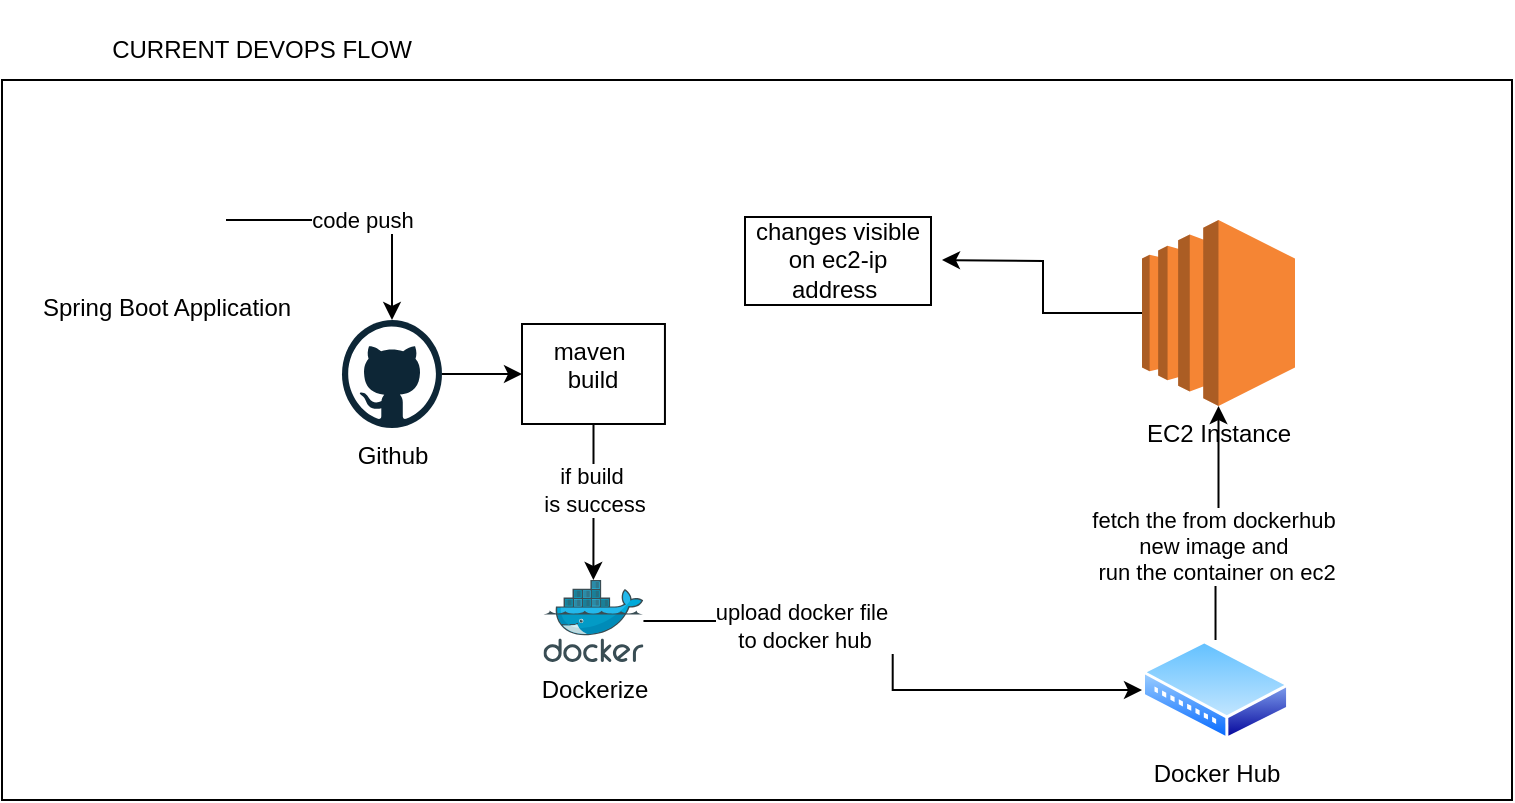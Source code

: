 <mxfile version="26.1.3">
  <diagram name="Page-1" id="7akDCru6AUikrS-1zDzk">
    <mxGraphModel dx="1050" dy="1691" grid="1" gridSize="10" guides="1" tooltips="1" connect="1" arrows="1" fold="1" page="1" pageScale="1" pageWidth="827" pageHeight="1169" math="0" shadow="0">
      <root>
        <mxCell id="0" />
        <mxCell id="1" parent="0" />
        <mxCell id="8WytswAls56Erwx2s7DI-8" value="" style="rounded=0;whiteSpace=wrap;html=1;fillColor=none;movable=0;resizable=0;rotatable=0;deletable=0;editable=0;locked=1;connectable=0;" vertex="1" parent="1">
          <mxGeometry x="10" width="755" height="360" as="geometry" />
        </mxCell>
        <mxCell id="8WytswAls56Erwx2s7DI-25" style="edgeStyle=orthogonalEdgeStyle;rounded=0;orthogonalLoop=1;jettySize=auto;html=1;" edge="1" parent="1" source="8WytswAls56Erwx2s7DI-1" target="8WytswAls56Erwx2s7DI-3">
          <mxGeometry relative="1" as="geometry" />
        </mxCell>
        <mxCell id="8WytswAls56Erwx2s7DI-26" value="upload docker file&amp;nbsp;&lt;div&gt;to docker hub&lt;/div&gt;" style="edgeLabel;html=1;align=center;verticalAlign=middle;resizable=0;points=[];" vertex="1" connectable="0" parent="8WytswAls56Erwx2s7DI-25">
          <mxGeometry x="-0.432" y="-2" relative="1" as="geometry">
            <mxPoint as="offset" />
          </mxGeometry>
        </mxCell>
        <mxCell id="8WytswAls56Erwx2s7DI-1" value="Dockerize" style="image;sketch=0;aspect=fixed;html=1;points=[];align=center;fontSize=12;image=img/lib/mscae/Docker.svg;" vertex="1" parent="1">
          <mxGeometry x="280.73" y="250" width="50" height="41" as="geometry" />
        </mxCell>
        <mxCell id="8WytswAls56Erwx2s7DI-11" value="" style="edgeStyle=orthogonalEdgeStyle;rounded=0;orthogonalLoop=1;jettySize=auto;html=1;" edge="1" parent="1" source="8WytswAls56Erwx2s7DI-2" target="8WytswAls56Erwx2s7DI-5">
          <mxGeometry relative="1" as="geometry" />
        </mxCell>
        <mxCell id="8WytswAls56Erwx2s7DI-12" value="code push" style="edgeLabel;html=1;align=center;verticalAlign=middle;resizable=0;points=[];" vertex="1" connectable="0" parent="8WytswAls56Erwx2s7DI-11">
          <mxGeometry x="0.018" relative="1" as="geometry">
            <mxPoint as="offset" />
          </mxGeometry>
        </mxCell>
        <mxCell id="8WytswAls56Erwx2s7DI-2" value="Spring Boot Application" style="shape=image;html=1;verticalAlign=top;verticalLabelPosition=bottom;labelBackgroundColor=#ffffff;imageAspect=0;aspect=fixed;image=https://cdn2.iconfinder.com/data/icons/boxicons-logos/24/bxl-spring-boot-128.png" vertex="1" parent="1">
          <mxGeometry x="62" y="40" width="60" height="60" as="geometry" />
        </mxCell>
        <mxCell id="8WytswAls56Erwx2s7DI-27" style="edgeStyle=orthogonalEdgeStyle;rounded=0;orthogonalLoop=1;jettySize=auto;html=1;" edge="1" parent="1" source="8WytswAls56Erwx2s7DI-3" target="8WytswAls56Erwx2s7DI-4">
          <mxGeometry relative="1" as="geometry" />
        </mxCell>
        <mxCell id="8WytswAls56Erwx2s7DI-28" value="fetch the from dockerhub&amp;nbsp;&lt;div&gt;new image and&amp;nbsp;&lt;div&gt;run the container on ec2&lt;/div&gt;&lt;/div&gt;" style="edgeLabel;html=1;align=center;verticalAlign=middle;resizable=0;points=[];" vertex="1" connectable="0" parent="8WytswAls56Erwx2s7DI-27">
          <mxGeometry x="-0.208" relative="1" as="geometry">
            <mxPoint as="offset" />
          </mxGeometry>
        </mxCell>
        <mxCell id="8WytswAls56Erwx2s7DI-3" value="Docker Hub" style="image;aspect=fixed;perimeter=ellipsePerimeter;html=1;align=center;shadow=0;dashed=0;spacingTop=3;image=img/lib/active_directory/wiring_hub.svg;verticalAlign=top;" vertex="1" parent="1">
          <mxGeometry x="580" y="280" width="73.53" height="50" as="geometry" />
        </mxCell>
        <mxCell id="8WytswAls56Erwx2s7DI-29" style="edgeStyle=orthogonalEdgeStyle;rounded=0;orthogonalLoop=1;jettySize=auto;html=1;" edge="1" parent="1" source="8WytswAls56Erwx2s7DI-4">
          <mxGeometry relative="1" as="geometry">
            <mxPoint x="480" y="90" as="targetPoint" />
          </mxGeometry>
        </mxCell>
        <mxCell id="8WytswAls56Erwx2s7DI-4" value="EC2 Instance" style="outlineConnect=0;dashed=0;verticalLabelPosition=bottom;verticalAlign=top;align=center;html=1;shape=mxgraph.aws3.ec2;fillColor=#F58534;gradientColor=none;" vertex="1" parent="1">
          <mxGeometry x="580" y="70" width="76.5" height="93" as="geometry" />
        </mxCell>
        <mxCell id="8WytswAls56Erwx2s7DI-19" value="" style="edgeStyle=orthogonalEdgeStyle;rounded=0;orthogonalLoop=1;jettySize=auto;html=1;" edge="1" parent="1" source="8WytswAls56Erwx2s7DI-5" target="8WytswAls56Erwx2s7DI-18">
          <mxGeometry relative="1" as="geometry" />
        </mxCell>
        <mxCell id="8WytswAls56Erwx2s7DI-5" value="Github" style="dashed=0;outlineConnect=0;html=1;align=center;labelPosition=center;verticalLabelPosition=bottom;verticalAlign=top;shape=mxgraph.weblogos.github" vertex="1" parent="1">
          <mxGeometry x="180.0" y="120" width="50" height="54" as="geometry" />
        </mxCell>
        <mxCell id="8WytswAls56Erwx2s7DI-7" value="CURRENT DEVOPS FLOW" style="text;html=1;align=center;verticalAlign=middle;whiteSpace=wrap;rounded=0;" vertex="1" parent="1">
          <mxGeometry x="62" y="-40" width="156" height="50" as="geometry" />
        </mxCell>
        <mxCell id="8WytswAls56Erwx2s7DI-23" value="" style="edgeStyle=orthogonalEdgeStyle;rounded=0;orthogonalLoop=1;jettySize=auto;html=1;" edge="1" parent="1" source="8WytswAls56Erwx2s7DI-18" target="8WytswAls56Erwx2s7DI-1">
          <mxGeometry relative="1" as="geometry">
            <mxPoint x="425.435" y="207.5" as="targetPoint" />
          </mxGeometry>
        </mxCell>
        <mxCell id="8WytswAls56Erwx2s7DI-24" value="if build&amp;nbsp;&lt;div&gt;is success&lt;/div&gt;" style="edgeLabel;html=1;align=center;verticalAlign=middle;resizable=0;points=[];" vertex="1" connectable="0" parent="8WytswAls56Erwx2s7DI-23">
          <mxGeometry x="-0.15" relative="1" as="geometry">
            <mxPoint as="offset" />
          </mxGeometry>
        </mxCell>
        <mxCell id="8WytswAls56Erwx2s7DI-18" value="maven&amp;nbsp;&lt;div&gt;build&lt;/div&gt;" style="whiteSpace=wrap;html=1;verticalAlign=top;dashed=0;" vertex="1" parent="1">
          <mxGeometry x="270" y="122" width="71.47" height="50" as="geometry" />
        </mxCell>
        <mxCell id="8WytswAls56Erwx2s7DI-30" value="changes visible on ec2-ip address&amp;nbsp;" style="text;html=1;align=center;verticalAlign=middle;whiteSpace=wrap;rounded=0;labelBorderColor=default;" vertex="1" parent="1">
          <mxGeometry x="380" y="50" width="96" height="80" as="geometry" />
        </mxCell>
      </root>
    </mxGraphModel>
  </diagram>
</mxfile>
